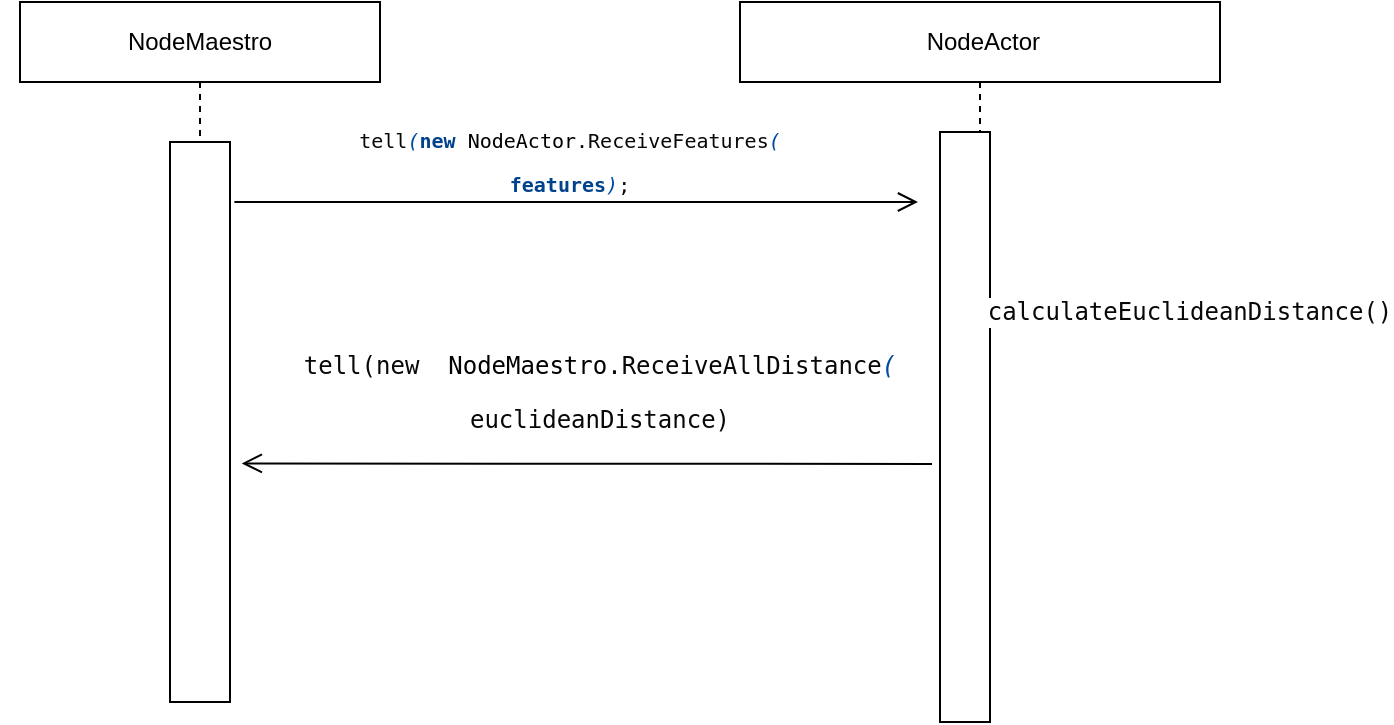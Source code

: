 <mxfile version="15.8.9" type="github">
  <diagram id="jVNh621GtxdNsy_mdJ2N" name="Page-1">
    <mxGraphModel dx="1221" dy="686" grid="1" gridSize="10" guides="1" tooltips="1" connect="1" arrows="1" fold="1" page="1" pageScale="1" pageWidth="827" pageHeight="1169" math="0" shadow="0">
      <root>
        <mxCell id="0" />
        <mxCell id="1" parent="0" />
        <mxCell id="PWjywUqZBP5ES502_3S3-1" value="NodeMaestro" style="shape=umlLifeline;perimeter=lifelinePerimeter;whiteSpace=wrap;html=1;container=1;collapsible=0;recursiveResize=0;outlineConnect=0;" vertex="1" parent="1">
          <mxGeometry x="110" y="100" width="180" height="350" as="geometry" />
        </mxCell>
        <mxCell id="PWjywUqZBP5ES502_3S3-2" value="" style="rounded=0;whiteSpace=wrap;html=1;" vertex="1" parent="PWjywUqZBP5ES502_3S3-1">
          <mxGeometry x="75" y="70" width="30" height="280" as="geometry" />
        </mxCell>
        <mxCell id="PWjywUqZBP5ES502_3S3-5" value="&amp;nbsp;NodeActor" style="shape=umlLifeline;perimeter=lifelinePerimeter;whiteSpace=wrap;html=1;container=1;collapsible=0;recursiveResize=0;outlineConnect=0;" vertex="1" parent="1">
          <mxGeometry x="470" y="100" width="240" height="360" as="geometry" />
        </mxCell>
        <mxCell id="PWjywUqZBP5ES502_3S3-6" value="" style="rounded=0;whiteSpace=wrap;html=1;" vertex="1" parent="PWjywUqZBP5ES502_3S3-5">
          <mxGeometry x="100" y="65" width="25" height="295" as="geometry" />
        </mxCell>
        <mxCell id="PWjywUqZBP5ES502_3S3-3" value="&lt;pre style=&quot;background-color: rgb(255 , 255 , 255) ; color: rgb(8 , 8 , 8) ; font-family: &amp;#34;droid sans mono dotted&amp;#34; , monospace ; font-size: 10px&quot;&gt;tell&lt;span style=&quot;color: #004b9f ; font-style: italic&quot;&gt;(&lt;/span&gt;&lt;span style=&quot;color: #00428c ; font-weight: bold&quot;&gt;new &lt;/span&gt;&lt;span style=&quot;color: #000000&quot;&gt;NodeActor&lt;/span&gt;.ReceiveFeatures&lt;span style=&quot;color: #004b9f ; font-style: italic&quot;&gt;(&lt;/span&gt;&lt;/pre&gt;&lt;pre style=&quot;background-color: rgb(255 , 255 , 255) ; font-family: &amp;#34;droid sans mono dotted&amp;#34; , monospace ; font-size: 10px&quot;&gt;&lt;font color=&quot;#00428c&quot;&gt;&lt;b&gt;features&lt;/b&gt;&lt;/font&gt;&lt;span style=&quot;color: rgb(8 , 8 , 8)&quot;&gt;&lt;span style=&quot;color: #004b9f ; font-style: italic&quot;&gt;)&lt;/span&gt;;&lt;/span&gt;&lt;/pre&gt;" style="text;html=1;strokeColor=none;fillColor=none;align=center;verticalAlign=middle;whiteSpace=wrap;rounded=0;" vertex="1" parent="PWjywUqZBP5ES502_3S3-5">
          <mxGeometry x="-370" y="65" width="570" height="30" as="geometry" />
        </mxCell>
        <mxCell id="PWjywUqZBP5ES502_3S3-4" value="&lt;pre style=&quot;background-color: #ffffff ; color: #080808 ; font-family: &amp;#34;jetbrains mono&amp;#34; , monospace ; font-size: 9 8pt&quot;&gt;calculateEuclideanDistance()&lt;/pre&gt;" style="text;html=1;strokeColor=none;fillColor=none;align=center;verticalAlign=middle;whiteSpace=wrap;rounded=0;" vertex="1" parent="PWjywUqZBP5ES502_3S3-5">
          <mxGeometry x="180" y="140" width="90" height="30" as="geometry" />
        </mxCell>
        <mxCell id="PWjywUqZBP5ES502_3S3-8" value="&lt;pre style=&quot;background-color: #ffffff ; color: #080808 ; font-family: &amp;#34;jetbrains mono&amp;#34; , monospace ; font-size: 9 8pt&quot;&gt;tell(&lt;span style=&quot;white-space: normal&quot;&gt;new&amp;nbsp;&amp;nbsp;&lt;/span&gt;&lt;span style=&quot;white-space: normal ; font-family: &amp;#34;droid sans mono dotted&amp;#34; , monospace ; color: rgb(0 , 0 , 0)&quot;&gt;NodeMaestro&lt;/span&gt;&lt;span style=&quot;white-space: normal ; font-family: &amp;#34;droid sans mono dotted&amp;#34; , monospace&quot;&gt;.ReceiveAllDistance&lt;/span&gt;&lt;span style=&quot;white-space: normal ; font-family: &amp;#34;droid sans mono dotted&amp;#34; , monospace ; color: rgb(0 , 75 , 159) ; font-style: italic&quot;&gt;(&lt;/span&gt;&lt;/pre&gt;&lt;pre style=&quot;background-color: #ffffff ; color: #080808 ; font-family: &amp;#34;jetbrains mono&amp;#34; , monospace ; font-size: 9 8pt&quot;&gt;&lt;span style=&quot;white-space: normal ; font-family: &amp;#34;droid sans mono dotted&amp;#34; , monospace&quot;&gt;euclideanDistance&lt;/span&gt;&lt;span style=&quot;white-space: normal&quot;&gt;)&lt;/span&gt;&lt;/pre&gt;" style="text;html=1;strokeColor=none;fillColor=none;align=center;verticalAlign=middle;whiteSpace=wrap;rounded=0;" vertex="1" parent="1">
          <mxGeometry x="270" y="280" width="260" height="30" as="geometry" />
        </mxCell>
        <mxCell id="PWjywUqZBP5ES502_3S3-10" value="" style="edgeStyle=orthogonalEdgeStyle;html=1;verticalAlign=bottom;endArrow=open;endSize=8;strokeColor=#000000;rounded=0;exitX=1.073;exitY=0.107;exitDx=0;exitDy=0;exitPerimeter=0;" edge="1" parent="1" source="PWjywUqZBP5ES502_3S3-2">
          <mxGeometry relative="1" as="geometry">
            <mxPoint x="559" y="200" as="targetPoint" />
            <mxPoint x="260" y="220" as="sourcePoint" />
            <Array as="points">
              <mxPoint x="559" y="200" />
            </Array>
          </mxGeometry>
        </mxCell>
        <mxCell id="PWjywUqZBP5ES502_3S3-12" value="" style="edgeStyle=orthogonalEdgeStyle;html=1;verticalAlign=bottom;endArrow=open;endSize=8;strokeColor=#000000;rounded=0;entryX=1.196;entryY=0.574;entryDx=0;entryDy=0;entryPerimeter=0;" edge="1" parent="1" target="PWjywUqZBP5ES502_3S3-2">
          <mxGeometry relative="1" as="geometry">
            <mxPoint x="508.5" y="410" as="targetPoint" />
            <mxPoint x="566" y="331" as="sourcePoint" />
            <Array as="points">
              <mxPoint x="566" y="331" />
            </Array>
          </mxGeometry>
        </mxCell>
        <mxCell id="PWjywUqZBP5ES502_3S3-13" style="edgeStyle=orthogonalEdgeStyle;rounded=0;orthogonalLoop=1;jettySize=auto;html=1;exitX=0.5;exitY=1;exitDx=0;exitDy=0;fontSize=10;" edge="1" parent="1" source="PWjywUqZBP5ES502_3S3-8" target="PWjywUqZBP5ES502_3S3-8">
          <mxGeometry relative="1" as="geometry" />
        </mxCell>
      </root>
    </mxGraphModel>
  </diagram>
</mxfile>
